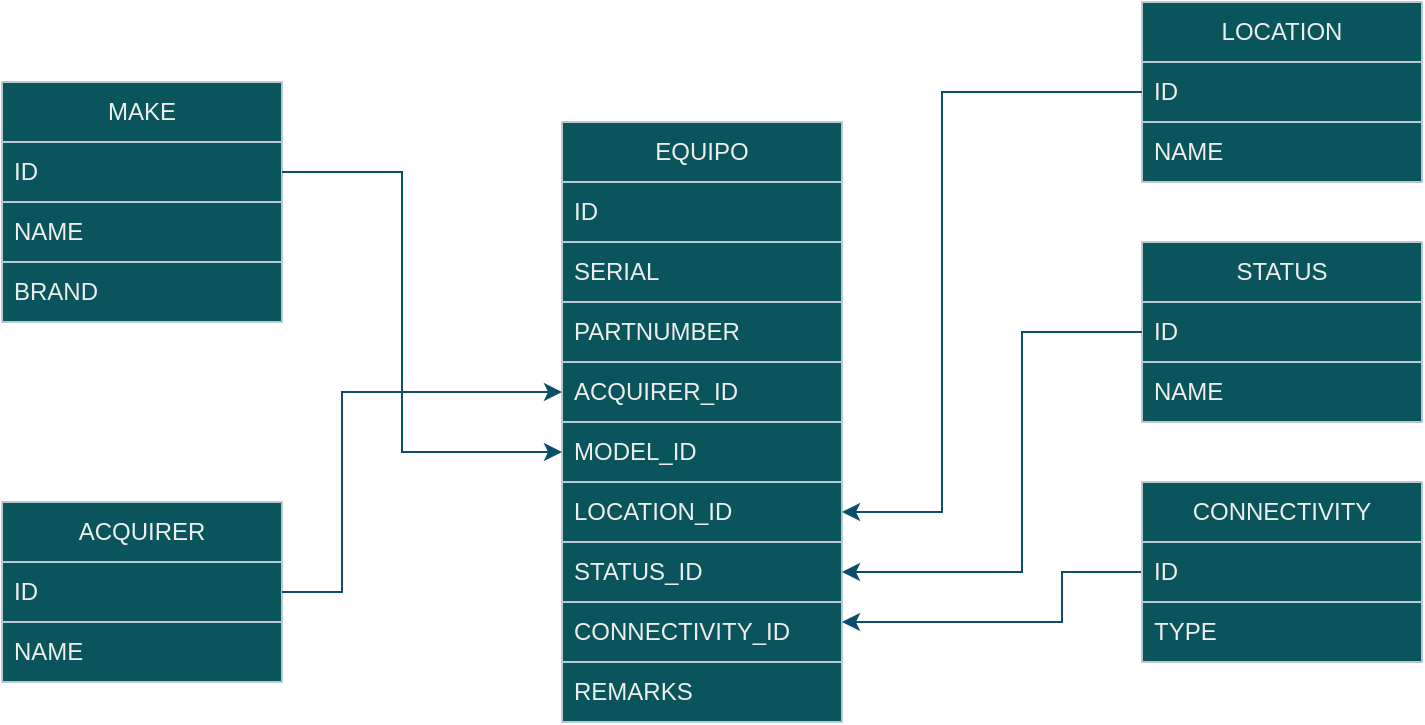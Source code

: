 <mxfile version="20.8.16" type="device"><diagram id="C5RBs43oDa-KdzZeNtuy" name="Page-1"><mxGraphModel dx="1434" dy="1962" grid="1" gridSize="10" guides="1" tooltips="1" connect="1" arrows="1" fold="1" page="1" pageScale="1" pageWidth="827" pageHeight="1169" math="0" shadow="0"><root><mxCell id="WIyWlLk6GJQsqaUBKTNV-0"/><mxCell id="WIyWlLk6GJQsqaUBKTNV-1" parent="WIyWlLk6GJQsqaUBKTNV-0"/><mxCell id="SKoAHHPk27nEiL5JgOHq-0" value="MAKE" style="swimlane;fontStyle=0;childLayout=stackLayout;horizontal=1;startSize=30;horizontalStack=0;resizeParent=1;resizeParentMax=0;resizeLast=0;collapsible=1;marginBottom=0;whiteSpace=wrap;html=1;fillColor=#09555B;fontColor=#EEEEEE;strokeColor=#BAC8D3;labelBackgroundColor=none;" vertex="1" parent="WIyWlLk6GJQsqaUBKTNV-1"><mxGeometry x="40" y="-80" width="140" height="120" as="geometry"/></mxCell><mxCell id="SKoAHHPk27nEiL5JgOHq-1" value="ID" style="text;align=left;verticalAlign=middle;spacingLeft=4;spacingRight=4;overflow=hidden;points=[[0,0.5],[1,0.5]];portConstraint=eastwest;rotatable=0;whiteSpace=wrap;html=1;fillColor=#09555B;strokeColor=#BAC8D3;fontColor=#EEEEEE;labelBackgroundColor=none;" vertex="1" parent="SKoAHHPk27nEiL5JgOHq-0"><mxGeometry y="30" width="140" height="30" as="geometry"/></mxCell><mxCell id="SKoAHHPk27nEiL5JgOHq-2" value="NAME" style="text;strokeColor=#BAC8D3;fillColor=#09555B;align=left;verticalAlign=middle;spacingLeft=4;spacingRight=4;overflow=hidden;points=[[0,0.5],[1,0.5]];portConstraint=eastwest;rotatable=0;whiteSpace=wrap;html=1;fontColor=#EEEEEE;labelBackgroundColor=none;" vertex="1" parent="SKoAHHPk27nEiL5JgOHq-0"><mxGeometry y="60" width="140" height="30" as="geometry"/></mxCell><mxCell id="SKoAHHPk27nEiL5JgOHq-3" value="BRAND" style="text;strokeColor=#BAC8D3;fillColor=#09555B;align=left;verticalAlign=middle;spacingLeft=4;spacingRight=4;overflow=hidden;points=[[0,0.5],[1,0.5]];portConstraint=eastwest;rotatable=0;whiteSpace=wrap;html=1;fontColor=#EEEEEE;labelBackgroundColor=none;" vertex="1" parent="SKoAHHPk27nEiL5JgOHq-0"><mxGeometry y="90" width="140" height="30" as="geometry"/></mxCell><mxCell id="SKoAHHPk27nEiL5JgOHq-4" value="LOCATION" style="swimlane;fontStyle=0;childLayout=stackLayout;horizontal=1;startSize=30;horizontalStack=0;resizeParent=1;resizeParentMax=0;resizeLast=0;collapsible=1;marginBottom=0;whiteSpace=wrap;html=1;fillColor=#09555B;fontColor=#EEEEEE;strokeColor=#BAC8D3;labelBackgroundColor=none;" vertex="1" parent="WIyWlLk6GJQsqaUBKTNV-1"><mxGeometry x="610" y="-120" width="140" height="90" as="geometry"/></mxCell><mxCell id="SKoAHHPk27nEiL5JgOHq-5" value="ID" style="text;strokeColor=#BAC8D3;fillColor=#09555B;align=left;verticalAlign=middle;spacingLeft=4;spacingRight=4;overflow=hidden;points=[[0,0.5],[1,0.5]];portConstraint=eastwest;rotatable=0;whiteSpace=wrap;html=1;fontColor=#EEEEEE;labelBackgroundColor=none;" vertex="1" parent="SKoAHHPk27nEiL5JgOHq-4"><mxGeometry y="30" width="140" height="30" as="geometry"/></mxCell><mxCell id="SKoAHHPk27nEiL5JgOHq-6" value="NAME" style="text;strokeColor=#BAC8D3;fillColor=#09555B;align=left;verticalAlign=middle;spacingLeft=4;spacingRight=4;overflow=hidden;points=[[0,0.5],[1,0.5]];portConstraint=eastwest;rotatable=0;whiteSpace=wrap;html=1;fontColor=#EEEEEE;labelBackgroundColor=none;" vertex="1" parent="SKoAHHPk27nEiL5JgOHq-4"><mxGeometry y="60" width="140" height="30" as="geometry"/></mxCell><mxCell id="SKoAHHPk27nEiL5JgOHq-7" value="STATUS" style="swimlane;fontStyle=0;childLayout=stackLayout;horizontal=1;startSize=30;horizontalStack=0;resizeParent=1;resizeParentMax=0;resizeLast=0;collapsible=1;marginBottom=0;whiteSpace=wrap;html=1;fillColor=#09555B;fontColor=#EEEEEE;strokeColor=#BAC8D3;labelBackgroundColor=none;" vertex="1" parent="WIyWlLk6GJQsqaUBKTNV-1"><mxGeometry x="610" width="140" height="90" as="geometry"/></mxCell><mxCell id="SKoAHHPk27nEiL5JgOHq-8" value="ID" style="text;strokeColor=#BAC8D3;fillColor=#09555B;align=left;verticalAlign=middle;spacingLeft=4;spacingRight=4;overflow=hidden;points=[[0,0.5],[1,0.5]];portConstraint=eastwest;rotatable=0;whiteSpace=wrap;html=1;fontColor=#EEEEEE;labelBackgroundColor=none;" vertex="1" parent="SKoAHHPk27nEiL5JgOHq-7"><mxGeometry y="30" width="140" height="30" as="geometry"/></mxCell><mxCell id="SKoAHHPk27nEiL5JgOHq-9" value="NAME" style="text;strokeColor=#BAC8D3;fillColor=#09555B;align=left;verticalAlign=middle;spacingLeft=4;spacingRight=4;overflow=hidden;points=[[0,0.5],[1,0.5]];portConstraint=eastwest;rotatable=0;whiteSpace=wrap;html=1;fontColor=#EEEEEE;labelBackgroundColor=none;" vertex="1" parent="SKoAHHPk27nEiL5JgOHq-7"><mxGeometry y="60" width="140" height="30" as="geometry"/></mxCell><mxCell id="SKoAHHPk27nEiL5JgOHq-10" value="EQUIPO" style="swimlane;fontStyle=0;childLayout=stackLayout;horizontal=1;startSize=30;horizontalStack=0;resizeParent=1;resizeParentMax=0;resizeLast=0;collapsible=1;marginBottom=0;whiteSpace=wrap;html=1;fillColor=#09555B;fontColor=#EEEEEE;strokeColor=#BAC8D3;labelBackgroundColor=none;" vertex="1" parent="WIyWlLk6GJQsqaUBKTNV-1"><mxGeometry x="320" y="-60" width="140" height="300" as="geometry"/></mxCell><mxCell id="SKoAHHPk27nEiL5JgOHq-11" value="ID" style="text;strokeColor=#BAC8D3;fillColor=#09555B;align=left;verticalAlign=middle;spacingLeft=4;spacingRight=4;overflow=hidden;points=[[0,0.5],[1,0.5]];portConstraint=eastwest;rotatable=0;whiteSpace=wrap;html=1;fontColor=#EEEEEE;labelBackgroundColor=none;" vertex="1" parent="SKoAHHPk27nEiL5JgOHq-10"><mxGeometry y="30" width="140" height="30" as="geometry"/></mxCell><mxCell id="SKoAHHPk27nEiL5JgOHq-12" value="SERIAL" style="text;strokeColor=#BAC8D3;fillColor=#09555B;align=left;verticalAlign=middle;spacingLeft=4;spacingRight=4;overflow=hidden;points=[[0,0.5],[1,0.5]];portConstraint=eastwest;rotatable=0;whiteSpace=wrap;html=1;fontColor=#EEEEEE;labelBackgroundColor=none;" vertex="1" parent="SKoAHHPk27nEiL5JgOHq-10"><mxGeometry y="60" width="140" height="30" as="geometry"/></mxCell><mxCell id="SKoAHHPk27nEiL5JgOHq-13" value="PARTNUMBER" style="text;strokeColor=#BAC8D3;fillColor=#09555B;align=left;verticalAlign=middle;spacingLeft=4;spacingRight=4;overflow=hidden;points=[[0,0.5],[1,0.5]];portConstraint=eastwest;rotatable=0;whiteSpace=wrap;html=1;fontColor=#EEEEEE;labelBackgroundColor=none;" vertex="1" parent="SKoAHHPk27nEiL5JgOHq-10"><mxGeometry y="90" width="140" height="30" as="geometry"/></mxCell><mxCell id="SKoAHHPk27nEiL5JgOHq-14" value="ACQUIRER_ID" style="text;strokeColor=#BAC8D3;fillColor=#09555B;align=left;verticalAlign=middle;spacingLeft=4;spacingRight=4;overflow=hidden;points=[[0,0.5],[1,0.5]];portConstraint=eastwest;rotatable=0;whiteSpace=wrap;html=1;fontColor=#EEEEEE;labelBackgroundColor=none;" vertex="1" parent="SKoAHHPk27nEiL5JgOHq-10"><mxGeometry y="120" width="140" height="30" as="geometry"/></mxCell><mxCell id="SKoAHHPk27nEiL5JgOHq-15" value="MODEL_ID" style="text;strokeColor=#BAC8D3;fillColor=#09555B;align=left;verticalAlign=middle;spacingLeft=4;spacingRight=4;overflow=hidden;points=[[0,0.5],[1,0.5]];portConstraint=eastwest;rotatable=0;whiteSpace=wrap;html=1;fontColor=#EEEEEE;labelBackgroundColor=none;" vertex="1" parent="SKoAHHPk27nEiL5JgOHq-10"><mxGeometry y="150" width="140" height="30" as="geometry"/></mxCell><mxCell id="SKoAHHPk27nEiL5JgOHq-16" value="LOCATION_ID" style="text;strokeColor=#BAC8D3;fillColor=#09555B;align=left;verticalAlign=middle;spacingLeft=4;spacingRight=4;overflow=hidden;points=[[0,0.5],[1,0.5]];portConstraint=eastwest;rotatable=0;whiteSpace=wrap;html=1;fontColor=#EEEEEE;labelBackgroundColor=none;" vertex="1" parent="SKoAHHPk27nEiL5JgOHq-10"><mxGeometry y="180" width="140" height="30" as="geometry"/></mxCell><mxCell id="SKoAHHPk27nEiL5JgOHq-17" value="STATUS_ID" style="text;strokeColor=#BAC8D3;fillColor=#09555B;align=left;verticalAlign=middle;spacingLeft=4;spacingRight=4;overflow=hidden;points=[[0,0.5],[1,0.5]];portConstraint=eastwest;rotatable=0;whiteSpace=wrap;html=1;fontColor=#EEEEEE;labelBackgroundColor=none;" vertex="1" parent="SKoAHHPk27nEiL5JgOHq-10"><mxGeometry y="210" width="140" height="30" as="geometry"/></mxCell><mxCell id="SKoAHHPk27nEiL5JgOHq-18" value="CONNECTIVITY_ID" style="text;strokeColor=#BAC8D3;fillColor=#09555B;align=left;verticalAlign=middle;spacingLeft=4;spacingRight=4;overflow=hidden;points=[[0,0.5],[1,0.5]];portConstraint=eastwest;rotatable=0;whiteSpace=wrap;html=1;fontColor=#EEEEEE;labelBackgroundColor=none;" vertex="1" parent="SKoAHHPk27nEiL5JgOHq-10"><mxGeometry y="240" width="140" height="30" as="geometry"/></mxCell><mxCell id="SKoAHHPk27nEiL5JgOHq-19" value="REMARKS" style="text;strokeColor=#BAC8D3;fillColor=#09555B;align=left;verticalAlign=middle;spacingLeft=4;spacingRight=4;overflow=hidden;points=[[0,0.5],[1,0.5]];portConstraint=eastwest;rotatable=0;whiteSpace=wrap;html=1;fontColor=#EEEEEE;labelBackgroundColor=none;" vertex="1" parent="SKoAHHPk27nEiL5JgOHq-10"><mxGeometry y="270" width="140" height="30" as="geometry"/></mxCell><mxCell id="SKoAHHPk27nEiL5JgOHq-20" value="ACQUIRER" style="swimlane;fontStyle=0;childLayout=stackLayout;horizontal=1;startSize=30;horizontalStack=0;resizeParent=1;resizeParentMax=0;resizeLast=0;collapsible=1;marginBottom=0;whiteSpace=wrap;html=1;fillColor=#09555B;fontColor=#EEEEEE;strokeColor=#BAC8D3;labelBackgroundColor=none;" vertex="1" parent="WIyWlLk6GJQsqaUBKTNV-1"><mxGeometry x="40" y="130" width="140" height="90" as="geometry"/></mxCell><mxCell id="SKoAHHPk27nEiL5JgOHq-21" value="ID" style="text;strokeColor=#BAC8D3;fillColor=#09555B;align=left;verticalAlign=middle;spacingLeft=4;spacingRight=4;overflow=hidden;points=[[0,0.5],[1,0.5]];portConstraint=eastwest;rotatable=0;whiteSpace=wrap;html=1;fontColor=#EEEEEE;labelBackgroundColor=none;" vertex="1" parent="SKoAHHPk27nEiL5JgOHq-20"><mxGeometry y="30" width="140" height="30" as="geometry"/></mxCell><mxCell id="SKoAHHPk27nEiL5JgOHq-22" value="NAME" style="text;strokeColor=#BAC8D3;fillColor=#09555B;align=left;verticalAlign=middle;spacingLeft=4;spacingRight=4;overflow=hidden;points=[[0,0.5],[1,0.5]];portConstraint=eastwest;rotatable=0;whiteSpace=wrap;html=1;fontColor=#EEEEEE;labelBackgroundColor=none;" vertex="1" parent="SKoAHHPk27nEiL5JgOHq-20"><mxGeometry y="60" width="140" height="30" as="geometry"/></mxCell><mxCell id="SKoAHHPk27nEiL5JgOHq-23" style="edgeStyle=none;rounded=0;orthogonalLoop=1;jettySize=auto;html=1;exitX=1;exitY=0.5;exitDx=0;exitDy=0;entryX=0;entryY=0.5;entryDx=0;entryDy=0;labelBackgroundColor=none;strokeColor=#0B4D6A;fontColor=default;" edge="1" parent="WIyWlLk6GJQsqaUBKTNV-1" source="SKoAHHPk27nEiL5JgOHq-1" target="SKoAHHPk27nEiL5JgOHq-15"><mxGeometry relative="1" as="geometry"><Array as="points"><mxPoint x="240" y="-35"/><mxPoint x="240" y="105"/></Array></mxGeometry></mxCell><mxCell id="SKoAHHPk27nEiL5JgOHq-24" style="edgeStyle=none;rounded=0;orthogonalLoop=1;jettySize=auto;html=1;exitX=1;exitY=0.5;exitDx=0;exitDy=0;entryX=0;entryY=0.5;entryDx=0;entryDy=0;labelBackgroundColor=none;strokeColor=#0B4D6A;fontColor=default;" edge="1" parent="WIyWlLk6GJQsqaUBKTNV-1" source="SKoAHHPk27nEiL5JgOHq-21" target="SKoAHHPk27nEiL5JgOHq-14"><mxGeometry relative="1" as="geometry"><Array as="points"><mxPoint x="210" y="175"/><mxPoint x="210" y="75"/></Array></mxGeometry></mxCell><mxCell id="SKoAHHPk27nEiL5JgOHq-25" style="edgeStyle=none;rounded=0;orthogonalLoop=1;jettySize=auto;html=1;exitX=0;exitY=0.5;exitDx=0;exitDy=0;entryX=1;entryY=0.5;entryDx=0;entryDy=0;strokeColor=#0B4D6A;labelBackgroundColor=none;fontColor=default;" edge="1" parent="WIyWlLk6GJQsqaUBKTNV-1" source="SKoAHHPk27nEiL5JgOHq-8" target="SKoAHHPk27nEiL5JgOHq-17"><mxGeometry relative="1" as="geometry"><Array as="points"><mxPoint x="550" y="45"/><mxPoint x="550" y="165"/></Array></mxGeometry></mxCell><mxCell id="SKoAHHPk27nEiL5JgOHq-26" style="edgeStyle=none;rounded=0;orthogonalLoop=1;jettySize=auto;html=1;exitX=0;exitY=0.5;exitDx=0;exitDy=0;entryX=1;entryY=0.5;entryDx=0;entryDy=0;strokeColor=#0B4D6A;labelBackgroundColor=none;fontColor=default;" edge="1" parent="WIyWlLk6GJQsqaUBKTNV-1" source="SKoAHHPk27nEiL5JgOHq-5" target="SKoAHHPk27nEiL5JgOHq-16"><mxGeometry relative="1" as="geometry"><Array as="points"><mxPoint x="510" y="-75"/><mxPoint x="510" y="135"/></Array></mxGeometry></mxCell><mxCell id="SKoAHHPk27nEiL5JgOHq-27" style="edgeStyle=none;rounded=0;orthogonalLoop=1;jettySize=auto;html=1;exitX=0;exitY=0.5;exitDx=0;exitDy=0;strokeColor=#0B4D6A;" edge="1" parent="WIyWlLk6GJQsqaUBKTNV-1" source="SKoAHHPk27nEiL5JgOHq-28"><mxGeometry relative="1" as="geometry"><mxPoint x="460" y="190" as="targetPoint"/><Array as="points"><mxPoint x="570" y="165"/><mxPoint x="570" y="190"/></Array></mxGeometry></mxCell><mxCell id="SKoAHHPk27nEiL5JgOHq-28" value="CONNECTIVITY" style="swimlane;fontStyle=0;childLayout=stackLayout;horizontal=1;startSize=30;horizontalStack=0;resizeParent=1;resizeParentMax=0;resizeLast=0;collapsible=1;marginBottom=0;whiteSpace=wrap;html=1;fillColor=#09555B;fontColor=#EEEEEE;strokeColor=#BAC8D3;labelBackgroundColor=none;" vertex="1" parent="WIyWlLk6GJQsqaUBKTNV-1"><mxGeometry x="610" y="120" width="140" height="90" as="geometry"/></mxCell><mxCell id="SKoAHHPk27nEiL5JgOHq-29" value="ID" style="text;align=left;verticalAlign=middle;spacingLeft=4;spacingRight=4;overflow=hidden;points=[[0,0.5],[1,0.5]];portConstraint=eastwest;rotatable=0;whiteSpace=wrap;html=1;fillColor=#09555B;strokeColor=#BAC8D3;fontColor=#EEEEEE;labelBackgroundColor=none;" vertex="1" parent="SKoAHHPk27nEiL5JgOHq-28"><mxGeometry y="30" width="140" height="30" as="geometry"/></mxCell><mxCell id="SKoAHHPk27nEiL5JgOHq-30" value="TYPE" style="text;strokeColor=#BAC8D3;fillColor=#09555B;align=left;verticalAlign=middle;spacingLeft=4;spacingRight=4;overflow=hidden;points=[[0,0.5],[1,0.5]];portConstraint=eastwest;rotatable=0;whiteSpace=wrap;html=1;fontColor=#EEEEEE;labelBackgroundColor=none;" vertex="1" parent="SKoAHHPk27nEiL5JgOHq-28"><mxGeometry y="60" width="140" height="30" as="geometry"/></mxCell></root></mxGraphModel></diagram></mxfile>
